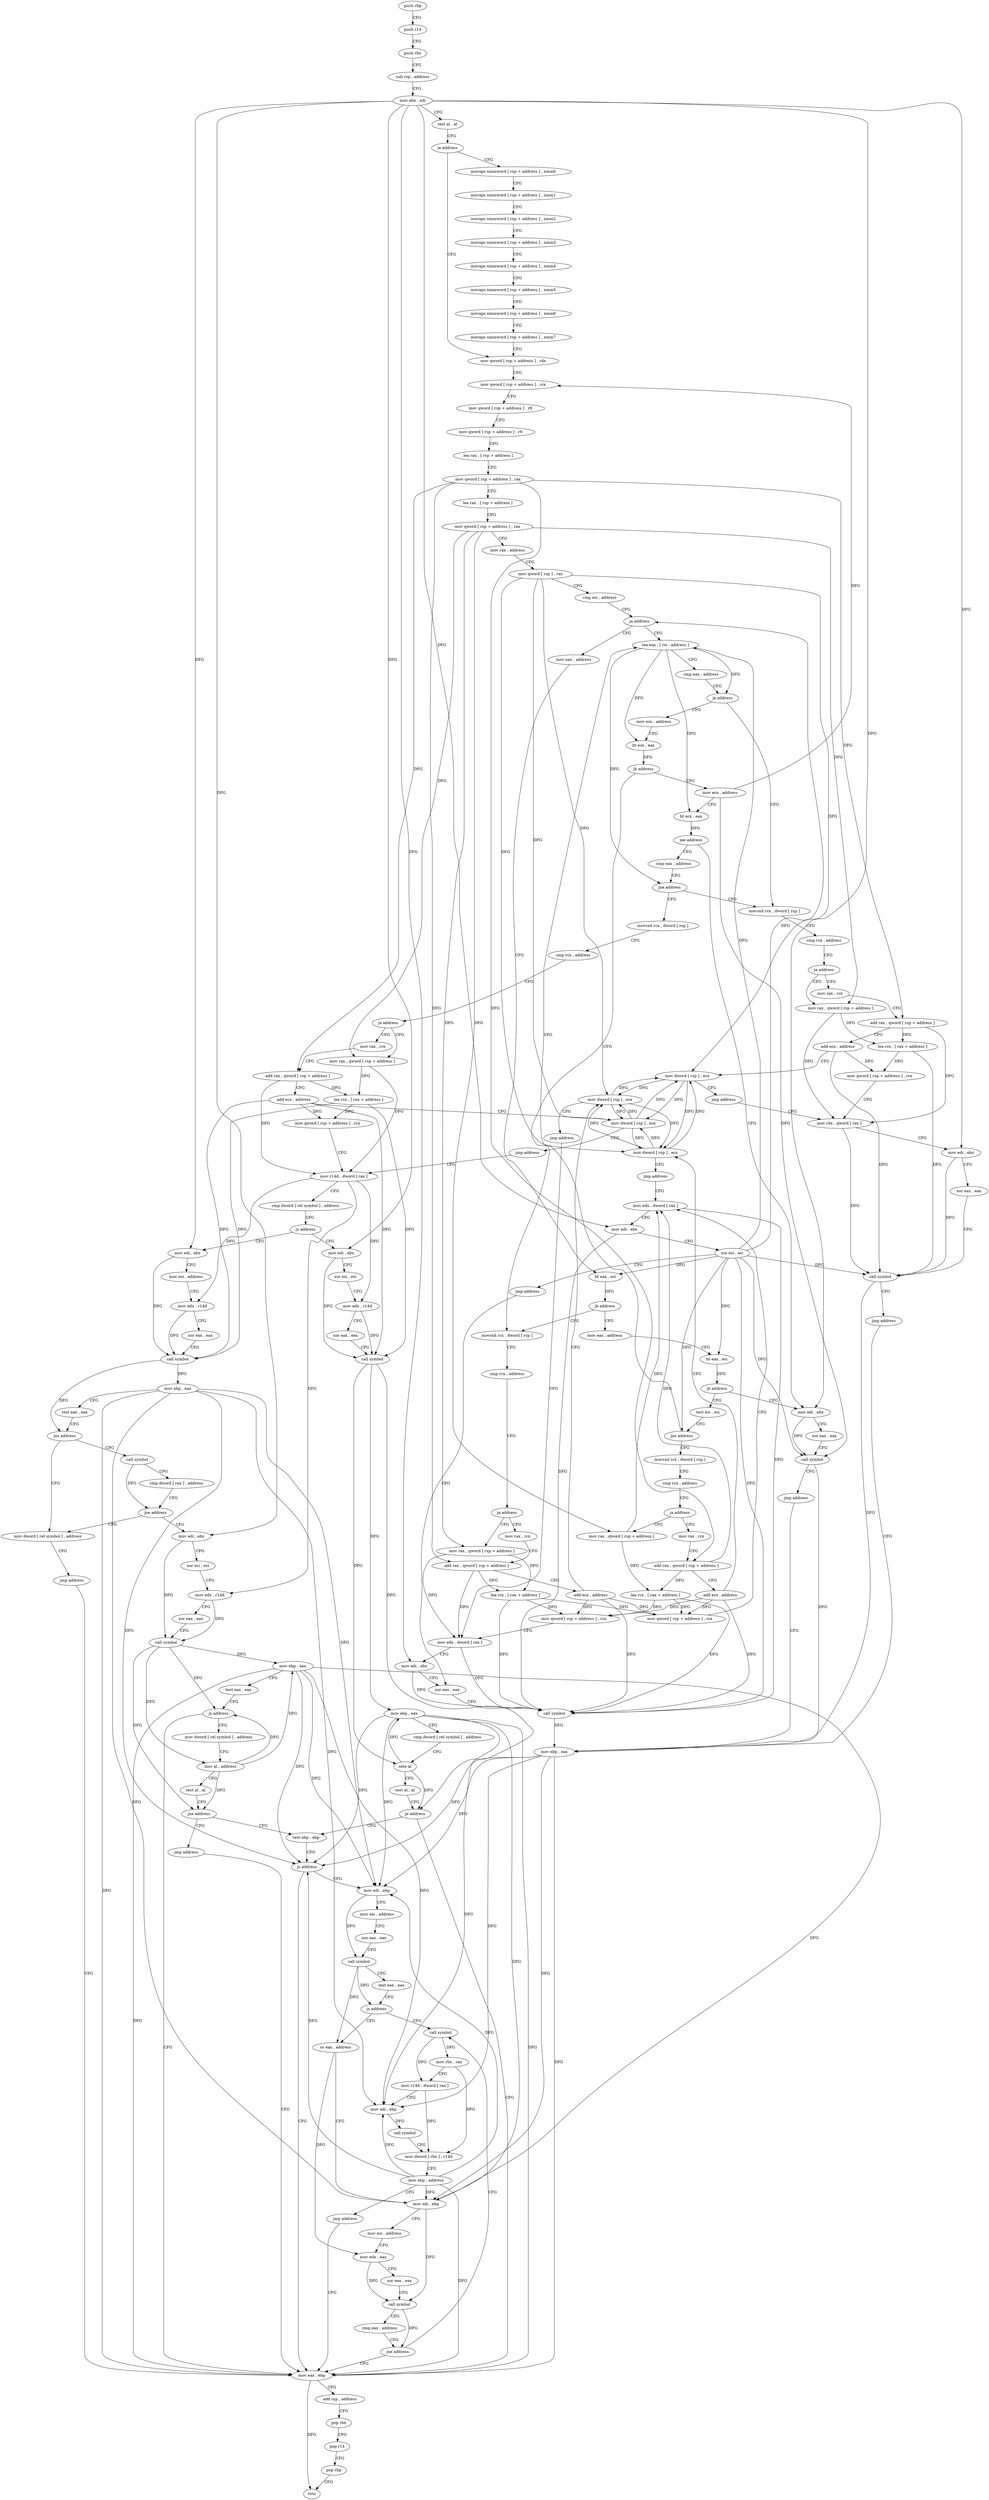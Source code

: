 digraph "func" {
"4265280" [label = "push rbp" ]
"4265281" [label = "push r14" ]
"4265283" [label = "push rbx" ]
"4265284" [label = "sub rsp , address" ]
"4265291" [label = "mov ebx , edi" ]
"4265293" [label = "test al , al" ]
"4265295" [label = "je address" ]
"4265352" [label = "mov qword [ rsp + address ] , rdx" ]
"4265297" [label = "movaps xmmword [ rsp + address ] , xmm0" ]
"4265357" [label = "mov qword [ rsp + address ] , rcx" ]
"4265362" [label = "mov qword [ rsp + address ] , r8" ]
"4265367" [label = "mov qword [ rsp + address ] , r9" ]
"4265372" [label = "lea rax , [ rsp + address ]" ]
"4265377" [label = "mov qword [ rsp + address ] , rax" ]
"4265382" [label = "lea rax , [ rsp + address ]" ]
"4265390" [label = "mov qword [ rsp + address ] , rax" ]
"4265395" [label = "mov rax , address" ]
"4265405" [label = "mov qword [ rsp ] , rax" ]
"4265409" [label = "cmp esi , address" ]
"4265412" [label = "ja address" ]
"4265471" [label = "lea eax , [ rsi - address ]" ]
"4265414" [label = "mov eax , address" ]
"4265302" [label = "movaps xmmword [ rsp + address ] , xmm1" ]
"4265307" [label = "movaps xmmword [ rsp + address ] , xmm2" ]
"4265312" [label = "movaps xmmword [ rsp + address ] , xmm3" ]
"4265320" [label = "movaps xmmword [ rsp + address ] , xmm4" ]
"4265328" [label = "movaps xmmword [ rsp + address ] , xmm5" ]
"4265336" [label = "movaps xmmword [ rsp + address ] , xmm6" ]
"4265344" [label = "movaps xmmword [ rsp + address ] , xmm7" ]
"4265477" [label = "cmp eax , address" ]
"4265480" [label = "ja address" ]
"4265615" [label = "movsxd rcx , dword [ rsp ]" ]
"4265486" [label = "mov ecx , address" ]
"4265419" [label = "bt eax , esi" ]
"4265422" [label = "jb address" ]
"4265517" [label = "movsxd rcx , dword [ rsp ]" ]
"4265424" [label = "mov eax , address" ]
"4265619" [label = "cmp rcx , address" ]
"4265623" [label = "ja address" ]
"4265789" [label = "mov rax , qword [ rsp + address ]" ]
"4265629" [label = "mov rax , rcx" ]
"4265491" [label = "bt ecx , eax" ]
"4265494" [label = "jb address" ]
"4265496" [label = "mov ecx , address" ]
"4265521" [label = "cmp rcx , address" ]
"4265525" [label = "ja address" ]
"4265543" [label = "mov rax , qword [ rsp + address ]" ]
"4265527" [label = "mov rax , rcx" ]
"4265429" [label = "bt eax , esi" ]
"4265432" [label = "jb address" ]
"4265506" [label = "mov edi , ebx" ]
"4265434" [label = "test esi , esi" ]
"4265794" [label = "lea rcx , [ rax + address ]" ]
"4265798" [label = "mov qword [ rsp + address ] , rcx" ]
"4265803" [label = "mov rdx , qword [ rax ]" ]
"4265632" [label = "add rax , qword [ rsp + address ]" ]
"4265637" [label = "add ecx , address" ]
"4265640" [label = "mov dword [ rsp ] , ecx" ]
"4265643" [label = "jmp address" ]
"4265501" [label = "bt ecx , eax" ]
"4265504" [label = "jae address" ]
"4265584" [label = "cmp eax , address" ]
"4265548" [label = "lea rcx , [ rax + address ]" ]
"4265552" [label = "mov qword [ rsp + address ] , rcx" ]
"4265557" [label = "mov edx , dword [ rax ]" ]
"4265530" [label = "add rax , qword [ rsp + address ]" ]
"4265535" [label = "add ecx , address" ]
"4265538" [label = "mov dword [ rsp ] , ecx" ]
"4265541" [label = "jmp address" ]
"4265508" [label = "xor eax , eax" ]
"4265510" [label = "call symbol" ]
"4265515" [label = "jmp address" ]
"4265568" [label = "mov ebp , eax" ]
"4265436" [label = "jne address" ]
"4265438" [label = "movsxd rcx , dword [ rsp ]" ]
"4265570" [label = "mov eax , ebp" ]
"4265806" [label = "mov edi , ebx" ]
"4265808" [label = "xor eax , eax" ]
"4265810" [label = "call symbol" ]
"4265815" [label = "jmp address" ]
"4265587" [label = "jne address" ]
"4265589" [label = "movsxd rcx , dword [ rsp ]" ]
"4265559" [label = "mov edi , ebx" ]
"4265561" [label = "xor eax , eax" ]
"4265442" [label = "cmp rcx , address" ]
"4265446" [label = "ja address" ]
"4265648" [label = "mov rax , qword [ rsp + address ]" ]
"4265452" [label = "mov rax , rcx" ]
"4265593" [label = "cmp rcx , address" ]
"4265597" [label = "ja address" ]
"4265670" [label = "mov rax , qword [ rsp + address ]" ]
"4265599" [label = "mov rax , rcx" ]
"4265653" [label = "lea rcx , [ rax + address ]" ]
"4265657" [label = "mov qword [ rsp + address ] , rcx" ]
"4265662" [label = "mov edx , dword [ rax ]" ]
"4265455" [label = "add rax , qword [ rsp + address ]" ]
"4265460" [label = "add ecx , address" ]
"4265463" [label = "mov dword [ rsp ] , ecx" ]
"4265466" [label = "jmp address" ]
"4265675" [label = "lea rcx , [ rax + address ]" ]
"4265679" [label = "mov qword [ rsp + address ] , rcx" ]
"4265684" [label = "mov r14d , dword [ rax ]" ]
"4265602" [label = "add rax , qword [ rsp + address ]" ]
"4265607" [label = "add ecx , address" ]
"4265610" [label = "mov dword [ rsp ] , ecx" ]
"4265613" [label = "jmp address" ]
"4265563" [label = "call symbol" ]
"4265664" [label = "mov edi , ebx" ]
"4265666" [label = "xor esi , esi" ]
"4265668" [label = "jmp address" ]
"4265820" [label = "mov edi , ebx" ]
"4265822" [label = "xor esi , esi" ]
"4265824" [label = "mov edx , r14d" ]
"4265827" [label = "xor eax , eax" ]
"4265829" [label = "call symbol" ]
"4265834" [label = "mov ebp , eax" ]
"4265836" [label = "cmp dword [ rel symbol ] , address" ]
"4265843" [label = "sete al" ]
"4265846" [label = "test al , al" ]
"4265848" [label = "je address" ]
"4265854" [label = "test ebp , ebp" ]
"4265696" [label = "mov edi , ebx" ]
"4265698" [label = "mov esi , address" ]
"4265703" [label = "mov edx , r14d" ]
"4265706" [label = "xor eax , eax" ]
"4265708" [label = "call symbol" ]
"4265713" [label = "mov ebp , eax" ]
"4265715" [label = "test eax , eax" ]
"4265717" [label = "jns address" ]
"4265774" [label = "mov dword [ rel symbol ] , address" ]
"4265719" [label = "call symbol" ]
"4265687" [label = "cmp dword [ rel symbol ] , address" ]
"4265694" [label = "js address" ]
"4265572" [label = "add rsp , address" ]
"4265579" [label = "pop rbx" ]
"4265580" [label = "pop r14" ]
"4265582" [label = "pop rbp" ]
"4265583" [label = "retn" ]
"4265856" [label = "js address" ]
"4265862" [label = "mov edi , ebp" ]
"4265784" [label = "jmp address" ]
"4265724" [label = "cmp dword [ rax ] , address" ]
"4265727" [label = "jne address" ]
"4265729" [label = "mov edi , ebx" ]
"4265864" [label = "mov esi , address" ]
"4265869" [label = "xor eax , eax" ]
"4265871" [label = "call symbol" ]
"4265876" [label = "test eax , eax" ]
"4265878" [label = "js address" ]
"4265908" [label = "call symbol" ]
"4265880" [label = "or eax , address" ]
"4265731" [label = "xor esi , esi" ]
"4265733" [label = "mov edx , r14d" ]
"4265736" [label = "xor eax , eax" ]
"4265738" [label = "call symbol" ]
"4265743" [label = "mov ebp , eax" ]
"4265745" [label = "test eax , eax" ]
"4265747" [label = "js address" ]
"4265753" [label = "mov dword [ rel symbol ] , address" ]
"4265913" [label = "mov rbx , rax" ]
"4265916" [label = "mov r14d , dword [ rax ]" ]
"4265919" [label = "mov edi , ebp" ]
"4265921" [label = "call symbol" ]
"4265926" [label = "mov dword [ rbx ] , r14d" ]
"4265929" [label = "mov ebp , address" ]
"4265934" [label = "jmp address" ]
"4265883" [label = "mov edi , ebp" ]
"4265885" [label = "mov esi , address" ]
"4265890" [label = "mov edx , eax" ]
"4265892" [label = "xor eax , eax" ]
"4265894" [label = "call symbol" ]
"4265899" [label = "cmp eax , address" ]
"4265902" [label = "jne address" ]
"4265763" [label = "mov al , address" ]
"4265765" [label = "test al , al" ]
"4265767" [label = "jne address" ]
"4265769" [label = "jmp address" ]
"4265280" -> "4265281" [ label = "CFG" ]
"4265281" -> "4265283" [ label = "CFG" ]
"4265283" -> "4265284" [ label = "CFG" ]
"4265284" -> "4265291" [ label = "CFG" ]
"4265291" -> "4265293" [ label = "CFG" ]
"4265291" -> "4265506" [ label = "DFG" ]
"4265291" -> "4265806" [ label = "DFG" ]
"4265291" -> "4265559" [ label = "DFG" ]
"4265291" -> "4265664" [ label = "DFG" ]
"4265291" -> "4265820" [ label = "DFG" ]
"4265291" -> "4265696" [ label = "DFG" ]
"4265291" -> "4265729" [ label = "DFG" ]
"4265293" -> "4265295" [ label = "CFG" ]
"4265295" -> "4265352" [ label = "CFG" ]
"4265295" -> "4265297" [ label = "CFG" ]
"4265352" -> "4265357" [ label = "CFG" ]
"4265297" -> "4265302" [ label = "CFG" ]
"4265357" -> "4265362" [ label = "CFG" ]
"4265362" -> "4265367" [ label = "CFG" ]
"4265367" -> "4265372" [ label = "CFG" ]
"4265372" -> "4265377" [ label = "CFG" ]
"4265377" -> "4265382" [ label = "CFG" ]
"4265377" -> "4265632" [ label = "DFG" ]
"4265377" -> "4265530" [ label = "DFG" ]
"4265377" -> "4265455" [ label = "DFG" ]
"4265377" -> "4265602" [ label = "DFG" ]
"4265382" -> "4265390" [ label = "CFG" ]
"4265390" -> "4265395" [ label = "CFG" ]
"4265390" -> "4265789" [ label = "DFG" ]
"4265390" -> "4265543" [ label = "DFG" ]
"4265390" -> "4265648" [ label = "DFG" ]
"4265390" -> "4265670" [ label = "DFG" ]
"4265395" -> "4265405" [ label = "CFG" ]
"4265405" -> "4265409" [ label = "CFG" ]
"4265405" -> "4265640" [ label = "DFG" ]
"4265405" -> "4265538" [ label = "DFG" ]
"4265405" -> "4265463" [ label = "DFG" ]
"4265405" -> "4265610" [ label = "DFG" ]
"4265409" -> "4265412" [ label = "CFG" ]
"4265412" -> "4265471" [ label = "CFG" ]
"4265412" -> "4265414" [ label = "CFG" ]
"4265471" -> "4265477" [ label = "CFG" ]
"4265471" -> "4265480" [ label = "DFG" ]
"4265471" -> "4265491" [ label = "DFG" ]
"4265471" -> "4265501" [ label = "DFG" ]
"4265471" -> "4265587" [ label = "DFG" ]
"4265414" -> "4265419" [ label = "CFG" ]
"4265302" -> "4265307" [ label = "CFG" ]
"4265307" -> "4265312" [ label = "CFG" ]
"4265312" -> "4265320" [ label = "CFG" ]
"4265320" -> "4265328" [ label = "CFG" ]
"4265328" -> "4265336" [ label = "CFG" ]
"4265336" -> "4265344" [ label = "CFG" ]
"4265344" -> "4265352" [ label = "CFG" ]
"4265477" -> "4265480" [ label = "CFG" ]
"4265480" -> "4265615" [ label = "CFG" ]
"4265480" -> "4265486" [ label = "CFG" ]
"4265615" -> "4265619" [ label = "CFG" ]
"4265486" -> "4265491" [ label = "CFG" ]
"4265419" -> "4265422" [ label = "DFG" ]
"4265422" -> "4265517" [ label = "CFG" ]
"4265422" -> "4265424" [ label = "CFG" ]
"4265517" -> "4265521" [ label = "CFG" ]
"4265424" -> "4265429" [ label = "CFG" ]
"4265619" -> "4265623" [ label = "CFG" ]
"4265623" -> "4265789" [ label = "CFG" ]
"4265623" -> "4265629" [ label = "CFG" ]
"4265789" -> "4265794" [ label = "DFG" ]
"4265789" -> "4265803" [ label = "DFG" ]
"4265629" -> "4265632" [ label = "CFG" ]
"4265491" -> "4265494" [ label = "DFG" ]
"4265494" -> "4265517" [ label = "CFG" ]
"4265494" -> "4265496" [ label = "CFG" ]
"4265496" -> "4265501" [ label = "CFG" ]
"4265496" -> "4265357" [ label = "DFG" ]
"4265496" -> "4265510" [ label = "DFG" ]
"4265521" -> "4265525" [ label = "CFG" ]
"4265525" -> "4265543" [ label = "CFG" ]
"4265525" -> "4265527" [ label = "CFG" ]
"4265543" -> "4265548" [ label = "DFG" ]
"4265543" -> "4265557" [ label = "DFG" ]
"4265527" -> "4265530" [ label = "CFG" ]
"4265429" -> "4265432" [ label = "DFG" ]
"4265432" -> "4265506" [ label = "CFG" ]
"4265432" -> "4265434" [ label = "CFG" ]
"4265506" -> "4265508" [ label = "CFG" ]
"4265506" -> "4265510" [ label = "DFG" ]
"4265434" -> "4265436" [ label = "CFG" ]
"4265794" -> "4265798" [ label = "DFG" ]
"4265794" -> "4265810" [ label = "DFG" ]
"4265798" -> "4265803" [ label = "CFG" ]
"4265803" -> "4265806" [ label = "CFG" ]
"4265803" -> "4265810" [ label = "DFG" ]
"4265632" -> "4265637" [ label = "CFG" ]
"4265632" -> "4265794" [ label = "DFG" ]
"4265632" -> "4265803" [ label = "DFG" ]
"4265637" -> "4265640" [ label = "CFG" ]
"4265637" -> "4265798" [ label = "DFG" ]
"4265637" -> "4265810" [ label = "DFG" ]
"4265640" -> "4265643" [ label = "CFG" ]
"4265640" -> "4265538" [ label = "DFG" ]
"4265640" -> "4265463" [ label = "DFG" ]
"4265640" -> "4265610" [ label = "DFG" ]
"4265643" -> "4265803" [ label = "CFG" ]
"4265501" -> "4265504" [ label = "DFG" ]
"4265504" -> "4265584" [ label = "CFG" ]
"4265504" -> "4265506" [ label = "CFG" ]
"4265584" -> "4265587" [ label = "CFG" ]
"4265548" -> "4265552" [ label = "DFG" ]
"4265548" -> "4265563" [ label = "DFG" ]
"4265548" -> "4265657" [ label = "DFG" ]
"4265552" -> "4265557" [ label = "CFG" ]
"4265557" -> "4265559" [ label = "CFG" ]
"4265557" -> "4265563" [ label = "DFG" ]
"4265530" -> "4265535" [ label = "CFG" ]
"4265530" -> "4265548" [ label = "DFG" ]
"4265530" -> "4265557" [ label = "DFG" ]
"4265535" -> "4265538" [ label = "CFG" ]
"4265535" -> "4265552" [ label = "DFG" ]
"4265535" -> "4265563" [ label = "DFG" ]
"4265535" -> "4265657" [ label = "DFG" ]
"4265538" -> "4265541" [ label = "CFG" ]
"4265538" -> "4265640" [ label = "DFG" ]
"4265538" -> "4265463" [ label = "DFG" ]
"4265538" -> "4265610" [ label = "DFG" ]
"4265541" -> "4265557" [ label = "CFG" ]
"4265508" -> "4265510" [ label = "CFG" ]
"4265510" -> "4265515" [ label = "CFG" ]
"4265510" -> "4265568" [ label = "DFG" ]
"4265515" -> "4265568" [ label = "CFG" ]
"4265568" -> "4265570" [ label = "DFG" ]
"4265568" -> "4265856" [ label = "DFG" ]
"4265568" -> "4265862" [ label = "DFG" ]
"4265568" -> "4265919" [ label = "DFG" ]
"4265568" -> "4265883" [ label = "DFG" ]
"4265436" -> "4265471" [ label = "CFG" ]
"4265436" -> "4265438" [ label = "CFG" ]
"4265438" -> "4265442" [ label = "CFG" ]
"4265570" -> "4265572" [ label = "CFG" ]
"4265570" -> "4265583" [ label = "DFG" ]
"4265806" -> "4265808" [ label = "CFG" ]
"4265806" -> "4265810" [ label = "DFG" ]
"4265808" -> "4265810" [ label = "CFG" ]
"4265810" -> "4265815" [ label = "CFG" ]
"4265810" -> "4265568" [ label = "DFG" ]
"4265815" -> "4265568" [ label = "CFG" ]
"4265587" -> "4265615" [ label = "CFG" ]
"4265587" -> "4265589" [ label = "CFG" ]
"4265589" -> "4265593" [ label = "CFG" ]
"4265559" -> "4265561" [ label = "CFG" ]
"4265559" -> "4265563" [ label = "DFG" ]
"4265561" -> "4265563" [ label = "CFG" ]
"4265442" -> "4265446" [ label = "CFG" ]
"4265446" -> "4265648" [ label = "CFG" ]
"4265446" -> "4265452" [ label = "CFG" ]
"4265648" -> "4265653" [ label = "DFG" ]
"4265648" -> "4265662" [ label = "DFG" ]
"4265452" -> "4265455" [ label = "CFG" ]
"4265593" -> "4265597" [ label = "CFG" ]
"4265597" -> "4265670" [ label = "CFG" ]
"4265597" -> "4265599" [ label = "CFG" ]
"4265670" -> "4265675" [ label = "DFG" ]
"4265670" -> "4265684" [ label = "DFG" ]
"4265599" -> "4265602" [ label = "CFG" ]
"4265653" -> "4265657" [ label = "DFG" ]
"4265653" -> "4265552" [ label = "DFG" ]
"4265653" -> "4265563" [ label = "DFG" ]
"4265657" -> "4265662" [ label = "CFG" ]
"4265662" -> "4265664" [ label = "CFG" ]
"4265662" -> "4265563" [ label = "DFG" ]
"4265455" -> "4265460" [ label = "CFG" ]
"4265455" -> "4265653" [ label = "DFG" ]
"4265455" -> "4265662" [ label = "DFG" ]
"4265460" -> "4265463" [ label = "CFG" ]
"4265460" -> "4265552" [ label = "DFG" ]
"4265460" -> "4265563" [ label = "DFG" ]
"4265460" -> "4265657" [ label = "DFG" ]
"4265463" -> "4265466" [ label = "CFG" ]
"4265463" -> "4265640" [ label = "DFG" ]
"4265463" -> "4265538" [ label = "DFG" ]
"4265463" -> "4265610" [ label = "DFG" ]
"4265466" -> "4265662" [ label = "CFG" ]
"4265675" -> "4265679" [ label = "DFG" ]
"4265675" -> "4265829" [ label = "DFG" ]
"4265675" -> "4265708" [ label = "DFG" ]
"4265679" -> "4265684" [ label = "CFG" ]
"4265684" -> "4265687" [ label = "CFG" ]
"4265684" -> "4265824" [ label = "DFG" ]
"4265684" -> "4265703" [ label = "DFG" ]
"4265684" -> "4265733" [ label = "DFG" ]
"4265602" -> "4265607" [ label = "CFG" ]
"4265602" -> "4265675" [ label = "DFG" ]
"4265602" -> "4265684" [ label = "DFG" ]
"4265607" -> "4265610" [ label = "CFG" ]
"4265607" -> "4265679" [ label = "DFG" ]
"4265607" -> "4265829" [ label = "DFG" ]
"4265607" -> "4265708" [ label = "DFG" ]
"4265610" -> "4265613" [ label = "CFG" ]
"4265610" -> "4265640" [ label = "DFG" ]
"4265610" -> "4265538" [ label = "DFG" ]
"4265610" -> "4265463" [ label = "DFG" ]
"4265613" -> "4265684" [ label = "CFG" ]
"4265563" -> "4265568" [ label = "DFG" ]
"4265664" -> "4265666" [ label = "CFG" ]
"4265664" -> "4265563" [ label = "DFG" ]
"4265666" -> "4265668" [ label = "CFG" ]
"4265666" -> "4265412" [ label = "DFG" ]
"4265666" -> "4265471" [ label = "DFG" ]
"4265666" -> "4265419" [ label = "DFG" ]
"4265666" -> "4265429" [ label = "DFG" ]
"4265666" -> "4265436" [ label = "DFG" ]
"4265666" -> "4265510" [ label = "DFG" ]
"4265666" -> "4265810" [ label = "DFG" ]
"4265666" -> "4265563" [ label = "DFG" ]
"4265668" -> "4265561" [ label = "CFG" ]
"4265820" -> "4265822" [ label = "CFG" ]
"4265820" -> "4265829" [ label = "DFG" ]
"4265822" -> "4265824" [ label = "CFG" ]
"4265824" -> "4265827" [ label = "CFG" ]
"4265824" -> "4265829" [ label = "DFG" ]
"4265827" -> "4265829" [ label = "CFG" ]
"4265829" -> "4265834" [ label = "DFG" ]
"4265829" -> "4265843" [ label = "DFG" ]
"4265829" -> "4265848" [ label = "DFG" ]
"4265834" -> "4265836" [ label = "CFG" ]
"4265834" -> "4265570" [ label = "DFG" ]
"4265834" -> "4265856" [ label = "DFG" ]
"4265834" -> "4265862" [ label = "DFG" ]
"4265834" -> "4265919" [ label = "DFG" ]
"4265834" -> "4265883" [ label = "DFG" ]
"4265836" -> "4265843" [ label = "CFG" ]
"4265843" -> "4265846" [ label = "CFG" ]
"4265843" -> "4265834" [ label = "DFG" ]
"4265843" -> "4265848" [ label = "DFG" ]
"4265846" -> "4265848" [ label = "CFG" ]
"4265848" -> "4265570" [ label = "CFG" ]
"4265848" -> "4265854" [ label = "CFG" ]
"4265854" -> "4265856" [ label = "CFG" ]
"4265696" -> "4265698" [ label = "CFG" ]
"4265696" -> "4265708" [ label = "DFG" ]
"4265698" -> "4265703" [ label = "CFG" ]
"4265703" -> "4265706" [ label = "CFG" ]
"4265703" -> "4265708" [ label = "DFG" ]
"4265706" -> "4265708" [ label = "CFG" ]
"4265708" -> "4265713" [ label = "DFG" ]
"4265708" -> "4265717" [ label = "DFG" ]
"4265713" -> "4265715" [ label = "CFG" ]
"4265713" -> "4265570" [ label = "DFG" ]
"4265713" -> "4265856" [ label = "DFG" ]
"4265713" -> "4265862" [ label = "DFG" ]
"4265713" -> "4265919" [ label = "DFG" ]
"4265713" -> "4265883" [ label = "DFG" ]
"4265715" -> "4265717" [ label = "CFG" ]
"4265717" -> "4265774" [ label = "CFG" ]
"4265717" -> "4265719" [ label = "CFG" ]
"4265774" -> "4265784" [ label = "CFG" ]
"4265719" -> "4265724" [ label = "CFG" ]
"4265719" -> "4265727" [ label = "DFG" ]
"4265687" -> "4265694" [ label = "CFG" ]
"4265694" -> "4265820" [ label = "CFG" ]
"4265694" -> "4265696" [ label = "CFG" ]
"4265572" -> "4265579" [ label = "CFG" ]
"4265579" -> "4265580" [ label = "CFG" ]
"4265580" -> "4265582" [ label = "CFG" ]
"4265582" -> "4265583" [ label = "CFG" ]
"4265856" -> "4265570" [ label = "CFG" ]
"4265856" -> "4265862" [ label = "CFG" ]
"4265862" -> "4265864" [ label = "CFG" ]
"4265862" -> "4265871" [ label = "DFG" ]
"4265784" -> "4265570" [ label = "CFG" ]
"4265724" -> "4265727" [ label = "CFG" ]
"4265727" -> "4265774" [ label = "CFG" ]
"4265727" -> "4265729" [ label = "CFG" ]
"4265729" -> "4265731" [ label = "CFG" ]
"4265729" -> "4265738" [ label = "DFG" ]
"4265864" -> "4265869" [ label = "CFG" ]
"4265869" -> "4265871" [ label = "CFG" ]
"4265871" -> "4265876" [ label = "CFG" ]
"4265871" -> "4265878" [ label = "DFG" ]
"4265871" -> "4265880" [ label = "DFG" ]
"4265876" -> "4265878" [ label = "CFG" ]
"4265878" -> "4265908" [ label = "CFG" ]
"4265878" -> "4265880" [ label = "CFG" ]
"4265908" -> "4265913" [ label = "DFG" ]
"4265908" -> "4265916" [ label = "DFG" ]
"4265880" -> "4265883" [ label = "CFG" ]
"4265880" -> "4265890" [ label = "DFG" ]
"4265731" -> "4265733" [ label = "CFG" ]
"4265733" -> "4265736" [ label = "CFG" ]
"4265733" -> "4265738" [ label = "DFG" ]
"4265736" -> "4265738" [ label = "CFG" ]
"4265738" -> "4265743" [ label = "DFG" ]
"4265738" -> "4265747" [ label = "DFG" ]
"4265738" -> "4265763" [ label = "DFG" ]
"4265738" -> "4265767" [ label = "DFG" ]
"4265743" -> "4265745" [ label = "CFG" ]
"4265743" -> "4265570" [ label = "DFG" ]
"4265743" -> "4265856" [ label = "DFG" ]
"4265743" -> "4265862" [ label = "DFG" ]
"4265743" -> "4265919" [ label = "DFG" ]
"4265743" -> "4265883" [ label = "DFG" ]
"4265745" -> "4265747" [ label = "CFG" ]
"4265747" -> "4265570" [ label = "CFG" ]
"4265747" -> "4265753" [ label = "CFG" ]
"4265753" -> "4265763" [ label = "CFG" ]
"4265913" -> "4265916" [ label = "CFG" ]
"4265913" -> "4265926" [ label = "DFG" ]
"4265916" -> "4265919" [ label = "CFG" ]
"4265916" -> "4265926" [ label = "DFG" ]
"4265919" -> "4265921" [ label = "DFG" ]
"4265921" -> "4265926" [ label = "CFG" ]
"4265926" -> "4265929" [ label = "CFG" ]
"4265929" -> "4265934" [ label = "CFG" ]
"4265929" -> "4265570" [ label = "DFG" ]
"4265929" -> "4265856" [ label = "DFG" ]
"4265929" -> "4265862" [ label = "DFG" ]
"4265929" -> "4265919" [ label = "DFG" ]
"4265929" -> "4265883" [ label = "DFG" ]
"4265934" -> "4265570" [ label = "CFG" ]
"4265883" -> "4265885" [ label = "CFG" ]
"4265883" -> "4265894" [ label = "DFG" ]
"4265885" -> "4265890" [ label = "CFG" ]
"4265890" -> "4265892" [ label = "CFG" ]
"4265890" -> "4265894" [ label = "DFG" ]
"4265892" -> "4265894" [ label = "CFG" ]
"4265894" -> "4265899" [ label = "CFG" ]
"4265894" -> "4265902" [ label = "DFG" ]
"4265899" -> "4265902" [ label = "CFG" ]
"4265902" -> "4265570" [ label = "CFG" ]
"4265902" -> "4265908" [ label = "CFG" ]
"4265763" -> "4265765" [ label = "CFG" ]
"4265763" -> "4265743" [ label = "DFG" ]
"4265763" -> "4265747" [ label = "DFG" ]
"4265763" -> "4265767" [ label = "DFG" ]
"4265765" -> "4265767" [ label = "CFG" ]
"4265767" -> "4265854" [ label = "CFG" ]
"4265767" -> "4265769" [ label = "CFG" ]
"4265769" -> "4265570" [ label = "CFG" ]
}
